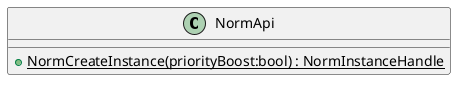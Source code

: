 @startuml
class NormApi {
    {static} + NormCreateInstance(priorityBoost:bool) : NormInstanceHandle
    'TODO: Add static methods for each method in normApi.h
}
@enduml